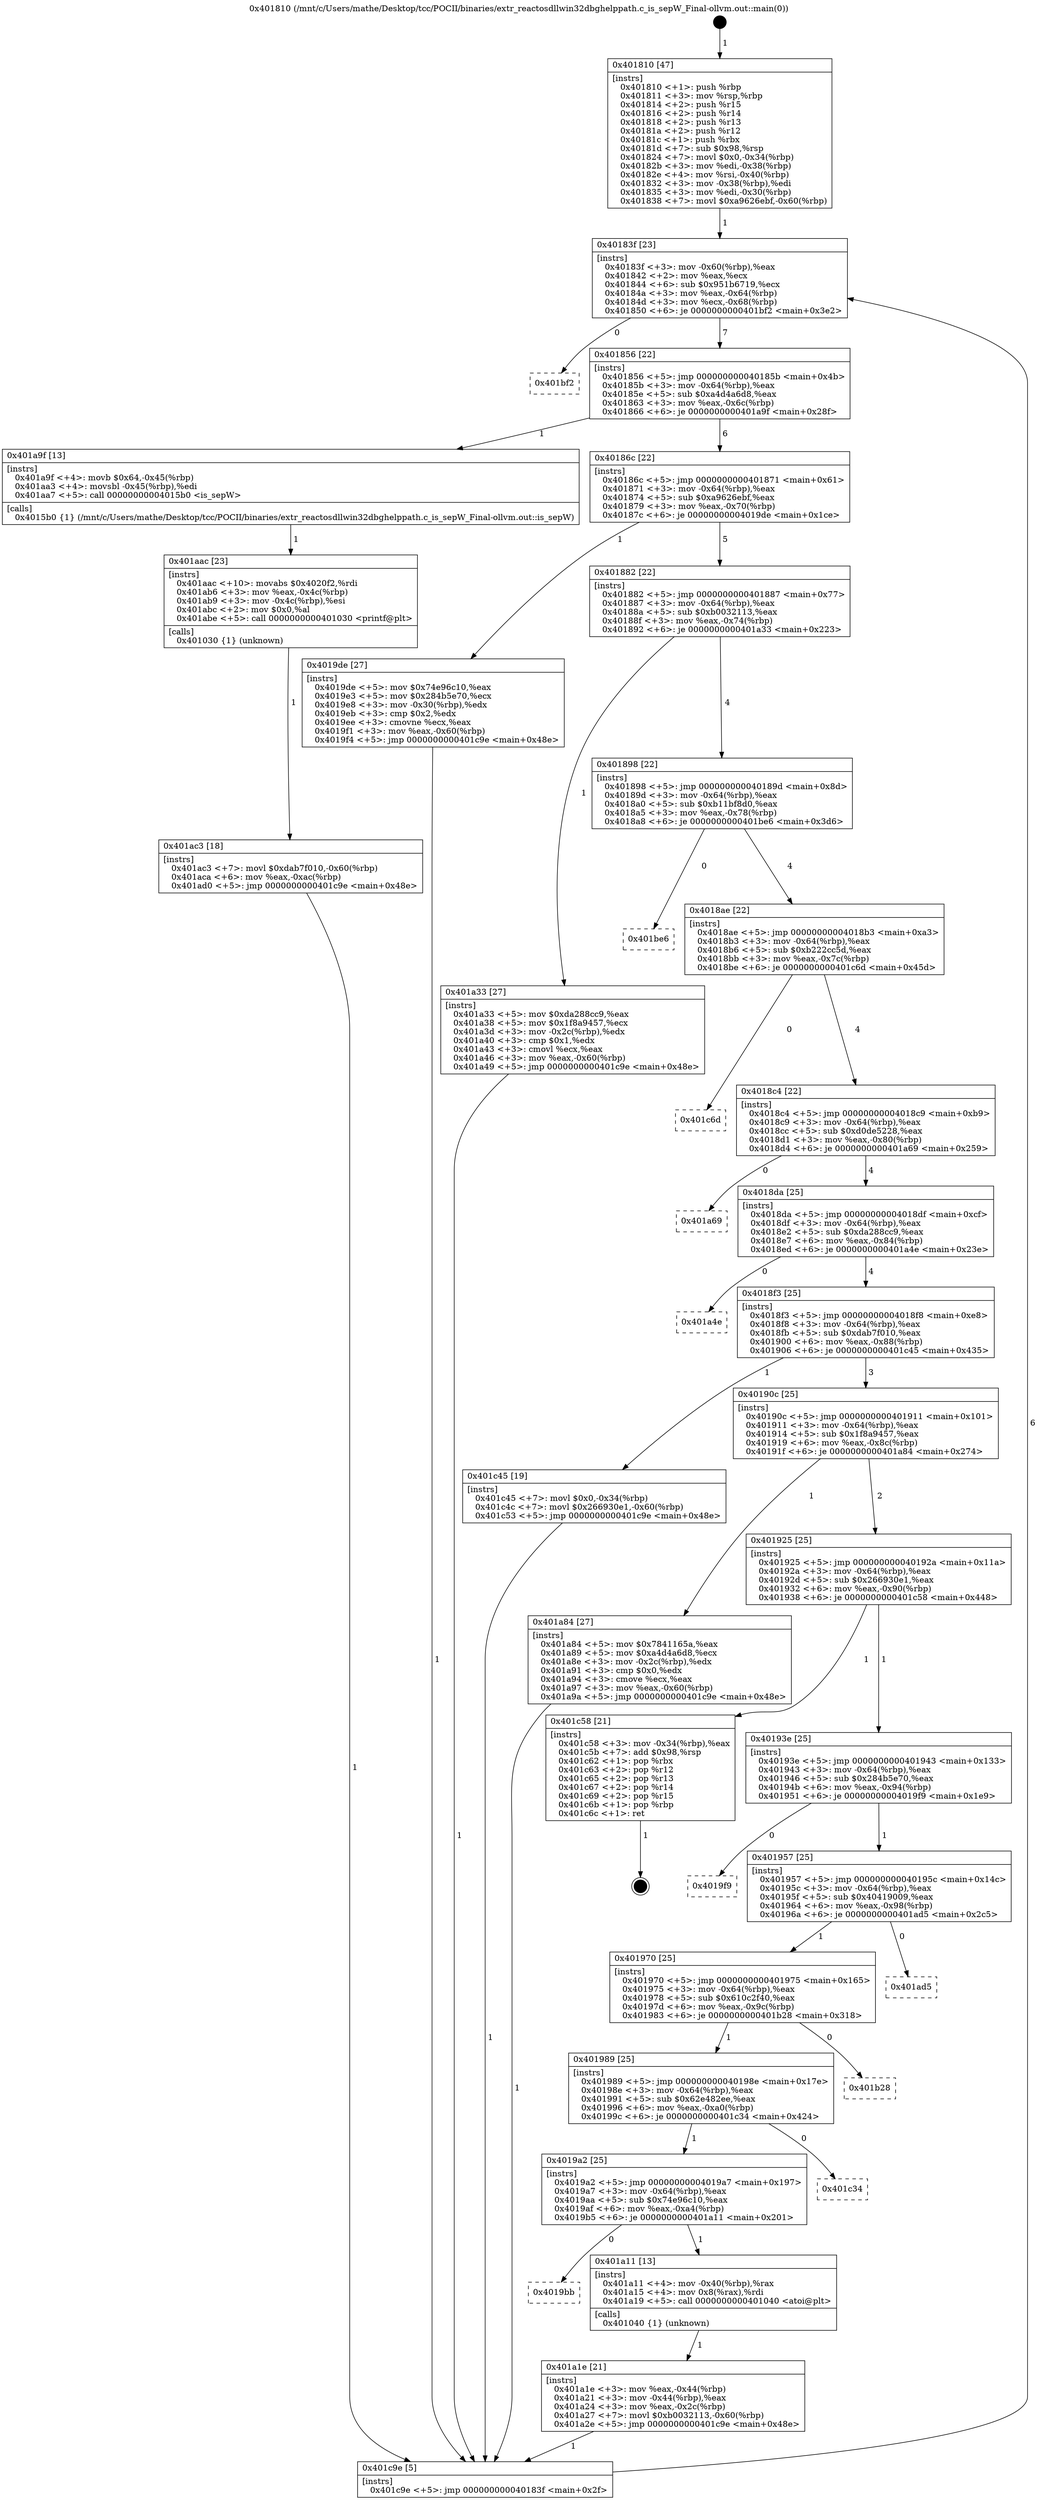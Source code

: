 digraph "0x401810" {
  label = "0x401810 (/mnt/c/Users/mathe/Desktop/tcc/POCII/binaries/extr_reactosdllwin32dbghelppath.c_is_sepW_Final-ollvm.out::main(0))"
  labelloc = "t"
  node[shape=record]

  Entry [label="",width=0.3,height=0.3,shape=circle,fillcolor=black,style=filled]
  "0x40183f" [label="{
     0x40183f [23]\l
     | [instrs]\l
     &nbsp;&nbsp;0x40183f \<+3\>: mov -0x60(%rbp),%eax\l
     &nbsp;&nbsp;0x401842 \<+2\>: mov %eax,%ecx\l
     &nbsp;&nbsp;0x401844 \<+6\>: sub $0x951b6719,%ecx\l
     &nbsp;&nbsp;0x40184a \<+3\>: mov %eax,-0x64(%rbp)\l
     &nbsp;&nbsp;0x40184d \<+3\>: mov %ecx,-0x68(%rbp)\l
     &nbsp;&nbsp;0x401850 \<+6\>: je 0000000000401bf2 \<main+0x3e2\>\l
  }"]
  "0x401bf2" [label="{
     0x401bf2\l
  }", style=dashed]
  "0x401856" [label="{
     0x401856 [22]\l
     | [instrs]\l
     &nbsp;&nbsp;0x401856 \<+5\>: jmp 000000000040185b \<main+0x4b\>\l
     &nbsp;&nbsp;0x40185b \<+3\>: mov -0x64(%rbp),%eax\l
     &nbsp;&nbsp;0x40185e \<+5\>: sub $0xa4d4a6d8,%eax\l
     &nbsp;&nbsp;0x401863 \<+3\>: mov %eax,-0x6c(%rbp)\l
     &nbsp;&nbsp;0x401866 \<+6\>: je 0000000000401a9f \<main+0x28f\>\l
  }"]
  Exit [label="",width=0.3,height=0.3,shape=circle,fillcolor=black,style=filled,peripheries=2]
  "0x401a9f" [label="{
     0x401a9f [13]\l
     | [instrs]\l
     &nbsp;&nbsp;0x401a9f \<+4\>: movb $0x64,-0x45(%rbp)\l
     &nbsp;&nbsp;0x401aa3 \<+4\>: movsbl -0x45(%rbp),%edi\l
     &nbsp;&nbsp;0x401aa7 \<+5\>: call 00000000004015b0 \<is_sepW\>\l
     | [calls]\l
     &nbsp;&nbsp;0x4015b0 \{1\} (/mnt/c/Users/mathe/Desktop/tcc/POCII/binaries/extr_reactosdllwin32dbghelppath.c_is_sepW_Final-ollvm.out::is_sepW)\l
  }"]
  "0x40186c" [label="{
     0x40186c [22]\l
     | [instrs]\l
     &nbsp;&nbsp;0x40186c \<+5\>: jmp 0000000000401871 \<main+0x61\>\l
     &nbsp;&nbsp;0x401871 \<+3\>: mov -0x64(%rbp),%eax\l
     &nbsp;&nbsp;0x401874 \<+5\>: sub $0xa9626ebf,%eax\l
     &nbsp;&nbsp;0x401879 \<+3\>: mov %eax,-0x70(%rbp)\l
     &nbsp;&nbsp;0x40187c \<+6\>: je 00000000004019de \<main+0x1ce\>\l
  }"]
  "0x401ac3" [label="{
     0x401ac3 [18]\l
     | [instrs]\l
     &nbsp;&nbsp;0x401ac3 \<+7\>: movl $0xdab7f010,-0x60(%rbp)\l
     &nbsp;&nbsp;0x401aca \<+6\>: mov %eax,-0xac(%rbp)\l
     &nbsp;&nbsp;0x401ad0 \<+5\>: jmp 0000000000401c9e \<main+0x48e\>\l
  }"]
  "0x4019de" [label="{
     0x4019de [27]\l
     | [instrs]\l
     &nbsp;&nbsp;0x4019de \<+5\>: mov $0x74e96c10,%eax\l
     &nbsp;&nbsp;0x4019e3 \<+5\>: mov $0x284b5e70,%ecx\l
     &nbsp;&nbsp;0x4019e8 \<+3\>: mov -0x30(%rbp),%edx\l
     &nbsp;&nbsp;0x4019eb \<+3\>: cmp $0x2,%edx\l
     &nbsp;&nbsp;0x4019ee \<+3\>: cmovne %ecx,%eax\l
     &nbsp;&nbsp;0x4019f1 \<+3\>: mov %eax,-0x60(%rbp)\l
     &nbsp;&nbsp;0x4019f4 \<+5\>: jmp 0000000000401c9e \<main+0x48e\>\l
  }"]
  "0x401882" [label="{
     0x401882 [22]\l
     | [instrs]\l
     &nbsp;&nbsp;0x401882 \<+5\>: jmp 0000000000401887 \<main+0x77\>\l
     &nbsp;&nbsp;0x401887 \<+3\>: mov -0x64(%rbp),%eax\l
     &nbsp;&nbsp;0x40188a \<+5\>: sub $0xb0032113,%eax\l
     &nbsp;&nbsp;0x40188f \<+3\>: mov %eax,-0x74(%rbp)\l
     &nbsp;&nbsp;0x401892 \<+6\>: je 0000000000401a33 \<main+0x223\>\l
  }"]
  "0x401c9e" [label="{
     0x401c9e [5]\l
     | [instrs]\l
     &nbsp;&nbsp;0x401c9e \<+5\>: jmp 000000000040183f \<main+0x2f\>\l
  }"]
  "0x401810" [label="{
     0x401810 [47]\l
     | [instrs]\l
     &nbsp;&nbsp;0x401810 \<+1\>: push %rbp\l
     &nbsp;&nbsp;0x401811 \<+3\>: mov %rsp,%rbp\l
     &nbsp;&nbsp;0x401814 \<+2\>: push %r15\l
     &nbsp;&nbsp;0x401816 \<+2\>: push %r14\l
     &nbsp;&nbsp;0x401818 \<+2\>: push %r13\l
     &nbsp;&nbsp;0x40181a \<+2\>: push %r12\l
     &nbsp;&nbsp;0x40181c \<+1\>: push %rbx\l
     &nbsp;&nbsp;0x40181d \<+7\>: sub $0x98,%rsp\l
     &nbsp;&nbsp;0x401824 \<+7\>: movl $0x0,-0x34(%rbp)\l
     &nbsp;&nbsp;0x40182b \<+3\>: mov %edi,-0x38(%rbp)\l
     &nbsp;&nbsp;0x40182e \<+4\>: mov %rsi,-0x40(%rbp)\l
     &nbsp;&nbsp;0x401832 \<+3\>: mov -0x38(%rbp),%edi\l
     &nbsp;&nbsp;0x401835 \<+3\>: mov %edi,-0x30(%rbp)\l
     &nbsp;&nbsp;0x401838 \<+7\>: movl $0xa9626ebf,-0x60(%rbp)\l
  }"]
  "0x401aac" [label="{
     0x401aac [23]\l
     | [instrs]\l
     &nbsp;&nbsp;0x401aac \<+10\>: movabs $0x4020f2,%rdi\l
     &nbsp;&nbsp;0x401ab6 \<+3\>: mov %eax,-0x4c(%rbp)\l
     &nbsp;&nbsp;0x401ab9 \<+3\>: mov -0x4c(%rbp),%esi\l
     &nbsp;&nbsp;0x401abc \<+2\>: mov $0x0,%al\l
     &nbsp;&nbsp;0x401abe \<+5\>: call 0000000000401030 \<printf@plt\>\l
     | [calls]\l
     &nbsp;&nbsp;0x401030 \{1\} (unknown)\l
  }"]
  "0x401a33" [label="{
     0x401a33 [27]\l
     | [instrs]\l
     &nbsp;&nbsp;0x401a33 \<+5\>: mov $0xda288cc9,%eax\l
     &nbsp;&nbsp;0x401a38 \<+5\>: mov $0x1f8a9457,%ecx\l
     &nbsp;&nbsp;0x401a3d \<+3\>: mov -0x2c(%rbp),%edx\l
     &nbsp;&nbsp;0x401a40 \<+3\>: cmp $0x1,%edx\l
     &nbsp;&nbsp;0x401a43 \<+3\>: cmovl %ecx,%eax\l
     &nbsp;&nbsp;0x401a46 \<+3\>: mov %eax,-0x60(%rbp)\l
     &nbsp;&nbsp;0x401a49 \<+5\>: jmp 0000000000401c9e \<main+0x48e\>\l
  }"]
  "0x401898" [label="{
     0x401898 [22]\l
     | [instrs]\l
     &nbsp;&nbsp;0x401898 \<+5\>: jmp 000000000040189d \<main+0x8d\>\l
     &nbsp;&nbsp;0x40189d \<+3\>: mov -0x64(%rbp),%eax\l
     &nbsp;&nbsp;0x4018a0 \<+5\>: sub $0xb11bf8d0,%eax\l
     &nbsp;&nbsp;0x4018a5 \<+3\>: mov %eax,-0x78(%rbp)\l
     &nbsp;&nbsp;0x4018a8 \<+6\>: je 0000000000401be6 \<main+0x3d6\>\l
  }"]
  "0x401a1e" [label="{
     0x401a1e [21]\l
     | [instrs]\l
     &nbsp;&nbsp;0x401a1e \<+3\>: mov %eax,-0x44(%rbp)\l
     &nbsp;&nbsp;0x401a21 \<+3\>: mov -0x44(%rbp),%eax\l
     &nbsp;&nbsp;0x401a24 \<+3\>: mov %eax,-0x2c(%rbp)\l
     &nbsp;&nbsp;0x401a27 \<+7\>: movl $0xb0032113,-0x60(%rbp)\l
     &nbsp;&nbsp;0x401a2e \<+5\>: jmp 0000000000401c9e \<main+0x48e\>\l
  }"]
  "0x401be6" [label="{
     0x401be6\l
  }", style=dashed]
  "0x4018ae" [label="{
     0x4018ae [22]\l
     | [instrs]\l
     &nbsp;&nbsp;0x4018ae \<+5\>: jmp 00000000004018b3 \<main+0xa3\>\l
     &nbsp;&nbsp;0x4018b3 \<+3\>: mov -0x64(%rbp),%eax\l
     &nbsp;&nbsp;0x4018b6 \<+5\>: sub $0xb222cc5d,%eax\l
     &nbsp;&nbsp;0x4018bb \<+3\>: mov %eax,-0x7c(%rbp)\l
     &nbsp;&nbsp;0x4018be \<+6\>: je 0000000000401c6d \<main+0x45d\>\l
  }"]
  "0x4019bb" [label="{
     0x4019bb\l
  }", style=dashed]
  "0x401c6d" [label="{
     0x401c6d\l
  }", style=dashed]
  "0x4018c4" [label="{
     0x4018c4 [22]\l
     | [instrs]\l
     &nbsp;&nbsp;0x4018c4 \<+5\>: jmp 00000000004018c9 \<main+0xb9\>\l
     &nbsp;&nbsp;0x4018c9 \<+3\>: mov -0x64(%rbp),%eax\l
     &nbsp;&nbsp;0x4018cc \<+5\>: sub $0xd0de5228,%eax\l
     &nbsp;&nbsp;0x4018d1 \<+3\>: mov %eax,-0x80(%rbp)\l
     &nbsp;&nbsp;0x4018d4 \<+6\>: je 0000000000401a69 \<main+0x259\>\l
  }"]
  "0x401a11" [label="{
     0x401a11 [13]\l
     | [instrs]\l
     &nbsp;&nbsp;0x401a11 \<+4\>: mov -0x40(%rbp),%rax\l
     &nbsp;&nbsp;0x401a15 \<+4\>: mov 0x8(%rax),%rdi\l
     &nbsp;&nbsp;0x401a19 \<+5\>: call 0000000000401040 \<atoi@plt\>\l
     | [calls]\l
     &nbsp;&nbsp;0x401040 \{1\} (unknown)\l
  }"]
  "0x401a69" [label="{
     0x401a69\l
  }", style=dashed]
  "0x4018da" [label="{
     0x4018da [25]\l
     | [instrs]\l
     &nbsp;&nbsp;0x4018da \<+5\>: jmp 00000000004018df \<main+0xcf\>\l
     &nbsp;&nbsp;0x4018df \<+3\>: mov -0x64(%rbp),%eax\l
     &nbsp;&nbsp;0x4018e2 \<+5\>: sub $0xda288cc9,%eax\l
     &nbsp;&nbsp;0x4018e7 \<+6\>: mov %eax,-0x84(%rbp)\l
     &nbsp;&nbsp;0x4018ed \<+6\>: je 0000000000401a4e \<main+0x23e\>\l
  }"]
  "0x4019a2" [label="{
     0x4019a2 [25]\l
     | [instrs]\l
     &nbsp;&nbsp;0x4019a2 \<+5\>: jmp 00000000004019a7 \<main+0x197\>\l
     &nbsp;&nbsp;0x4019a7 \<+3\>: mov -0x64(%rbp),%eax\l
     &nbsp;&nbsp;0x4019aa \<+5\>: sub $0x74e96c10,%eax\l
     &nbsp;&nbsp;0x4019af \<+6\>: mov %eax,-0xa4(%rbp)\l
     &nbsp;&nbsp;0x4019b5 \<+6\>: je 0000000000401a11 \<main+0x201\>\l
  }"]
  "0x401a4e" [label="{
     0x401a4e\l
  }", style=dashed]
  "0x4018f3" [label="{
     0x4018f3 [25]\l
     | [instrs]\l
     &nbsp;&nbsp;0x4018f3 \<+5\>: jmp 00000000004018f8 \<main+0xe8\>\l
     &nbsp;&nbsp;0x4018f8 \<+3\>: mov -0x64(%rbp),%eax\l
     &nbsp;&nbsp;0x4018fb \<+5\>: sub $0xdab7f010,%eax\l
     &nbsp;&nbsp;0x401900 \<+6\>: mov %eax,-0x88(%rbp)\l
     &nbsp;&nbsp;0x401906 \<+6\>: je 0000000000401c45 \<main+0x435\>\l
  }"]
  "0x401c34" [label="{
     0x401c34\l
  }", style=dashed]
  "0x401c45" [label="{
     0x401c45 [19]\l
     | [instrs]\l
     &nbsp;&nbsp;0x401c45 \<+7\>: movl $0x0,-0x34(%rbp)\l
     &nbsp;&nbsp;0x401c4c \<+7\>: movl $0x266930e1,-0x60(%rbp)\l
     &nbsp;&nbsp;0x401c53 \<+5\>: jmp 0000000000401c9e \<main+0x48e\>\l
  }"]
  "0x40190c" [label="{
     0x40190c [25]\l
     | [instrs]\l
     &nbsp;&nbsp;0x40190c \<+5\>: jmp 0000000000401911 \<main+0x101\>\l
     &nbsp;&nbsp;0x401911 \<+3\>: mov -0x64(%rbp),%eax\l
     &nbsp;&nbsp;0x401914 \<+5\>: sub $0x1f8a9457,%eax\l
     &nbsp;&nbsp;0x401919 \<+6\>: mov %eax,-0x8c(%rbp)\l
     &nbsp;&nbsp;0x40191f \<+6\>: je 0000000000401a84 \<main+0x274\>\l
  }"]
  "0x401989" [label="{
     0x401989 [25]\l
     | [instrs]\l
     &nbsp;&nbsp;0x401989 \<+5\>: jmp 000000000040198e \<main+0x17e\>\l
     &nbsp;&nbsp;0x40198e \<+3\>: mov -0x64(%rbp),%eax\l
     &nbsp;&nbsp;0x401991 \<+5\>: sub $0x62e482ee,%eax\l
     &nbsp;&nbsp;0x401996 \<+6\>: mov %eax,-0xa0(%rbp)\l
     &nbsp;&nbsp;0x40199c \<+6\>: je 0000000000401c34 \<main+0x424\>\l
  }"]
  "0x401a84" [label="{
     0x401a84 [27]\l
     | [instrs]\l
     &nbsp;&nbsp;0x401a84 \<+5\>: mov $0x7841165a,%eax\l
     &nbsp;&nbsp;0x401a89 \<+5\>: mov $0xa4d4a6d8,%ecx\l
     &nbsp;&nbsp;0x401a8e \<+3\>: mov -0x2c(%rbp),%edx\l
     &nbsp;&nbsp;0x401a91 \<+3\>: cmp $0x0,%edx\l
     &nbsp;&nbsp;0x401a94 \<+3\>: cmove %ecx,%eax\l
     &nbsp;&nbsp;0x401a97 \<+3\>: mov %eax,-0x60(%rbp)\l
     &nbsp;&nbsp;0x401a9a \<+5\>: jmp 0000000000401c9e \<main+0x48e\>\l
  }"]
  "0x401925" [label="{
     0x401925 [25]\l
     | [instrs]\l
     &nbsp;&nbsp;0x401925 \<+5\>: jmp 000000000040192a \<main+0x11a\>\l
     &nbsp;&nbsp;0x40192a \<+3\>: mov -0x64(%rbp),%eax\l
     &nbsp;&nbsp;0x40192d \<+5\>: sub $0x266930e1,%eax\l
     &nbsp;&nbsp;0x401932 \<+6\>: mov %eax,-0x90(%rbp)\l
     &nbsp;&nbsp;0x401938 \<+6\>: je 0000000000401c58 \<main+0x448\>\l
  }"]
  "0x401b28" [label="{
     0x401b28\l
  }", style=dashed]
  "0x401c58" [label="{
     0x401c58 [21]\l
     | [instrs]\l
     &nbsp;&nbsp;0x401c58 \<+3\>: mov -0x34(%rbp),%eax\l
     &nbsp;&nbsp;0x401c5b \<+7\>: add $0x98,%rsp\l
     &nbsp;&nbsp;0x401c62 \<+1\>: pop %rbx\l
     &nbsp;&nbsp;0x401c63 \<+2\>: pop %r12\l
     &nbsp;&nbsp;0x401c65 \<+2\>: pop %r13\l
     &nbsp;&nbsp;0x401c67 \<+2\>: pop %r14\l
     &nbsp;&nbsp;0x401c69 \<+2\>: pop %r15\l
     &nbsp;&nbsp;0x401c6b \<+1\>: pop %rbp\l
     &nbsp;&nbsp;0x401c6c \<+1\>: ret\l
  }"]
  "0x40193e" [label="{
     0x40193e [25]\l
     | [instrs]\l
     &nbsp;&nbsp;0x40193e \<+5\>: jmp 0000000000401943 \<main+0x133\>\l
     &nbsp;&nbsp;0x401943 \<+3\>: mov -0x64(%rbp),%eax\l
     &nbsp;&nbsp;0x401946 \<+5\>: sub $0x284b5e70,%eax\l
     &nbsp;&nbsp;0x40194b \<+6\>: mov %eax,-0x94(%rbp)\l
     &nbsp;&nbsp;0x401951 \<+6\>: je 00000000004019f9 \<main+0x1e9\>\l
  }"]
  "0x401970" [label="{
     0x401970 [25]\l
     | [instrs]\l
     &nbsp;&nbsp;0x401970 \<+5\>: jmp 0000000000401975 \<main+0x165\>\l
     &nbsp;&nbsp;0x401975 \<+3\>: mov -0x64(%rbp),%eax\l
     &nbsp;&nbsp;0x401978 \<+5\>: sub $0x610c2f40,%eax\l
     &nbsp;&nbsp;0x40197d \<+6\>: mov %eax,-0x9c(%rbp)\l
     &nbsp;&nbsp;0x401983 \<+6\>: je 0000000000401b28 \<main+0x318\>\l
  }"]
  "0x4019f9" [label="{
     0x4019f9\l
  }", style=dashed]
  "0x401957" [label="{
     0x401957 [25]\l
     | [instrs]\l
     &nbsp;&nbsp;0x401957 \<+5\>: jmp 000000000040195c \<main+0x14c\>\l
     &nbsp;&nbsp;0x40195c \<+3\>: mov -0x64(%rbp),%eax\l
     &nbsp;&nbsp;0x40195f \<+5\>: sub $0x40419009,%eax\l
     &nbsp;&nbsp;0x401964 \<+6\>: mov %eax,-0x98(%rbp)\l
     &nbsp;&nbsp;0x40196a \<+6\>: je 0000000000401ad5 \<main+0x2c5\>\l
  }"]
  "0x401ad5" [label="{
     0x401ad5\l
  }", style=dashed]
  Entry -> "0x401810" [label=" 1"]
  "0x40183f" -> "0x401bf2" [label=" 0"]
  "0x40183f" -> "0x401856" [label=" 7"]
  "0x401c58" -> Exit [label=" 1"]
  "0x401856" -> "0x401a9f" [label=" 1"]
  "0x401856" -> "0x40186c" [label=" 6"]
  "0x401c45" -> "0x401c9e" [label=" 1"]
  "0x40186c" -> "0x4019de" [label=" 1"]
  "0x40186c" -> "0x401882" [label=" 5"]
  "0x4019de" -> "0x401c9e" [label=" 1"]
  "0x401810" -> "0x40183f" [label=" 1"]
  "0x401c9e" -> "0x40183f" [label=" 6"]
  "0x401ac3" -> "0x401c9e" [label=" 1"]
  "0x401882" -> "0x401a33" [label=" 1"]
  "0x401882" -> "0x401898" [label=" 4"]
  "0x401aac" -> "0x401ac3" [label=" 1"]
  "0x401898" -> "0x401be6" [label=" 0"]
  "0x401898" -> "0x4018ae" [label=" 4"]
  "0x401a9f" -> "0x401aac" [label=" 1"]
  "0x4018ae" -> "0x401c6d" [label=" 0"]
  "0x4018ae" -> "0x4018c4" [label=" 4"]
  "0x401a84" -> "0x401c9e" [label=" 1"]
  "0x4018c4" -> "0x401a69" [label=" 0"]
  "0x4018c4" -> "0x4018da" [label=" 4"]
  "0x401a33" -> "0x401c9e" [label=" 1"]
  "0x4018da" -> "0x401a4e" [label=" 0"]
  "0x4018da" -> "0x4018f3" [label=" 4"]
  "0x401a11" -> "0x401a1e" [label=" 1"]
  "0x4018f3" -> "0x401c45" [label=" 1"]
  "0x4018f3" -> "0x40190c" [label=" 3"]
  "0x4019a2" -> "0x4019bb" [label=" 0"]
  "0x40190c" -> "0x401a84" [label=" 1"]
  "0x40190c" -> "0x401925" [label=" 2"]
  "0x401a1e" -> "0x401c9e" [label=" 1"]
  "0x401925" -> "0x401c58" [label=" 1"]
  "0x401925" -> "0x40193e" [label=" 1"]
  "0x401989" -> "0x4019a2" [label=" 1"]
  "0x40193e" -> "0x4019f9" [label=" 0"]
  "0x40193e" -> "0x401957" [label=" 1"]
  "0x4019a2" -> "0x401a11" [label=" 1"]
  "0x401957" -> "0x401ad5" [label=" 0"]
  "0x401957" -> "0x401970" [label=" 1"]
  "0x401989" -> "0x401c34" [label=" 0"]
  "0x401970" -> "0x401b28" [label=" 0"]
  "0x401970" -> "0x401989" [label=" 1"]
}
